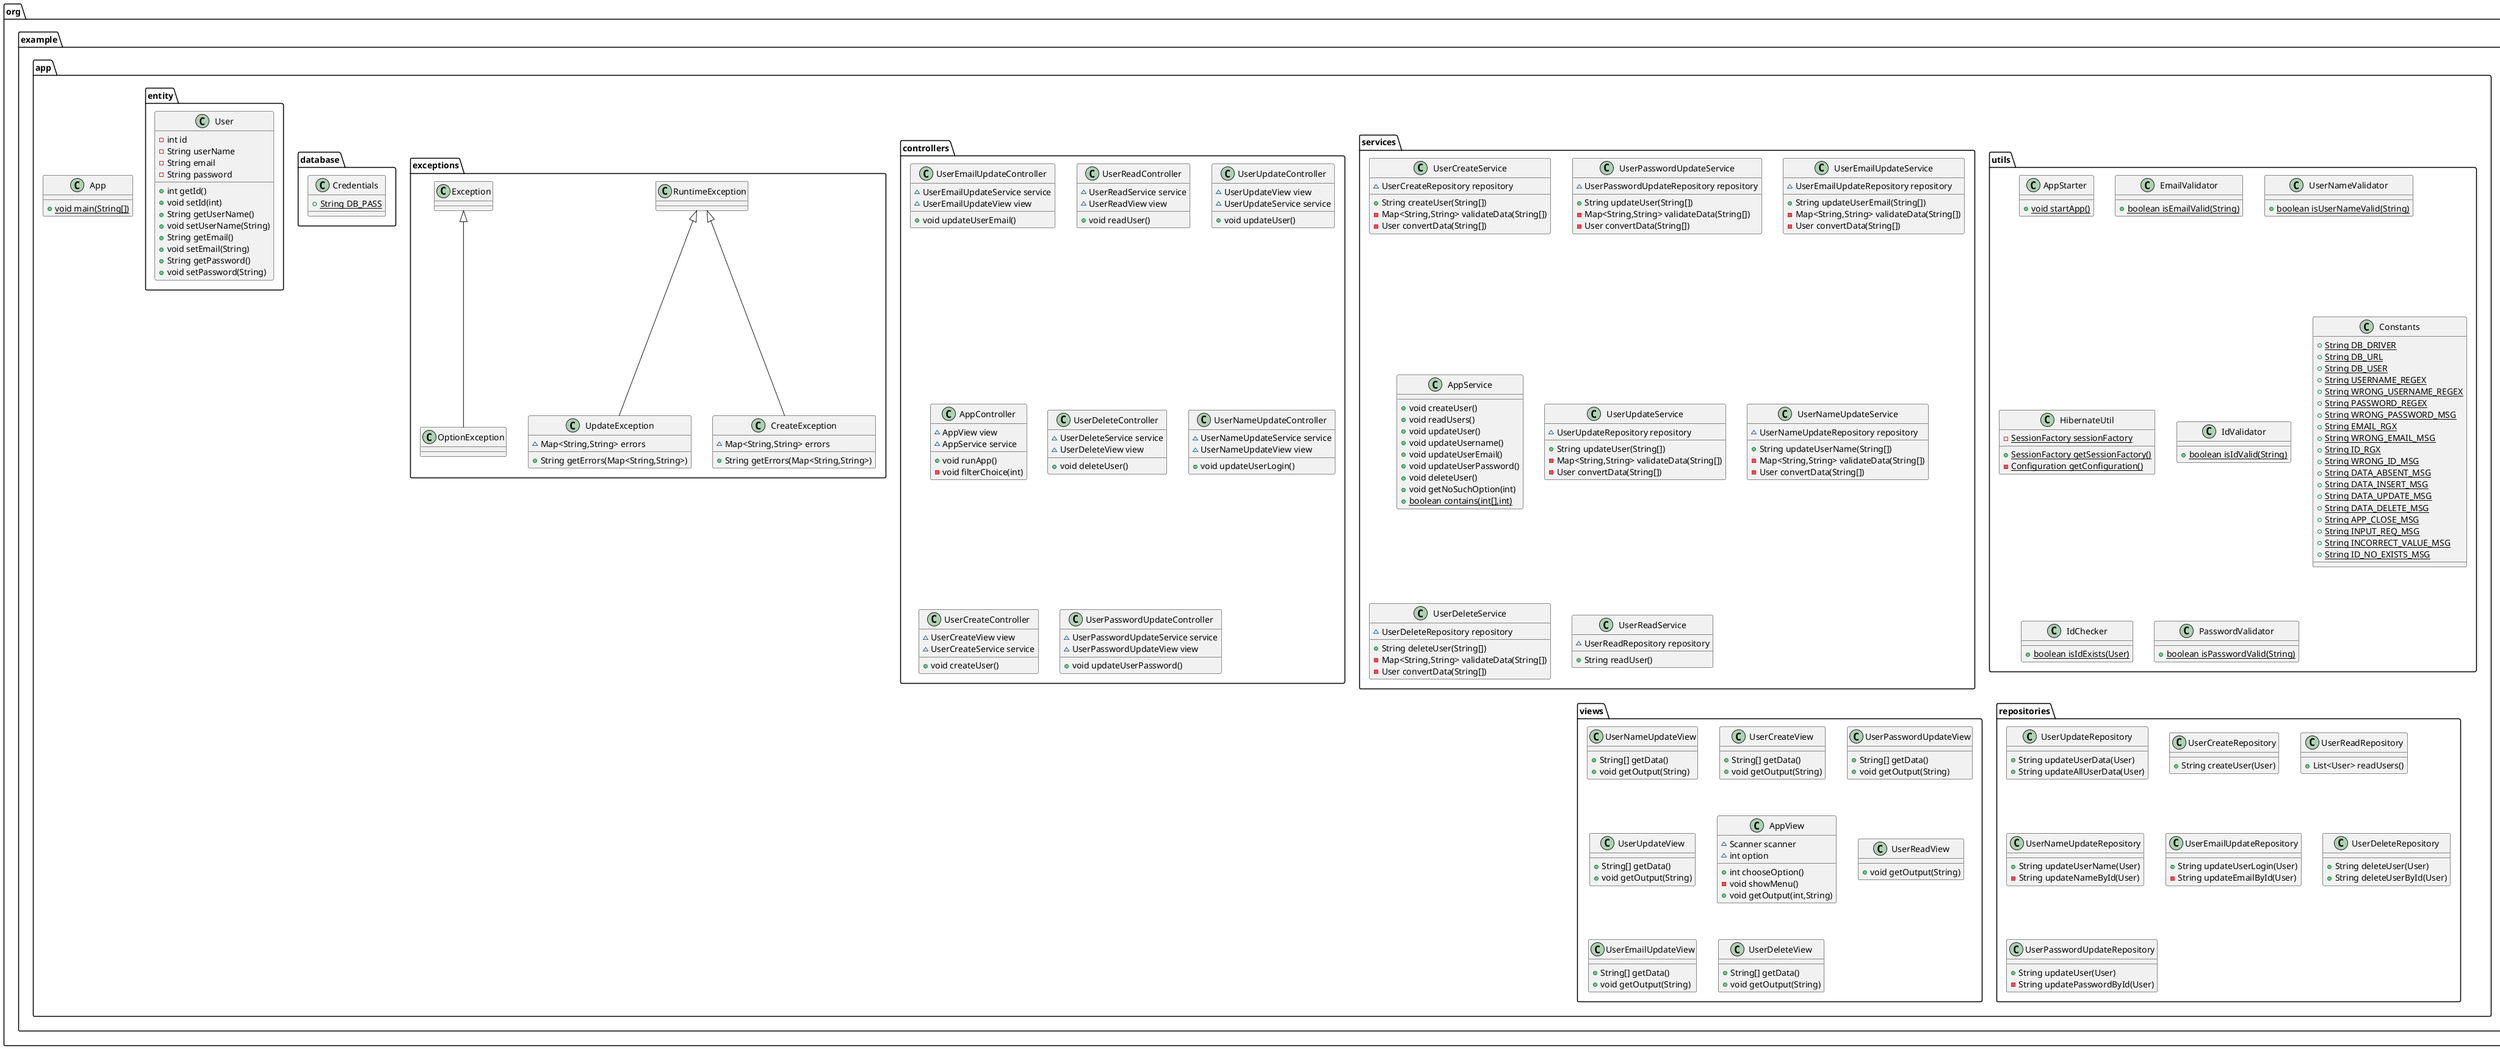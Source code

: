 @startuml
class org.example.app.utils.AppStarter {
+ {static} void startApp()
}
class org.example.app.services.UserCreateService {
~ UserCreateRepository repository
+ String createUser(String[])
- Map<String,String> validateData(String[])
- User convertData(String[])
}
class org.example.app.services.UserPasswordUpdateService {
~ UserPasswordUpdateRepository repository
+ String updateUser(String[])
- Map<String,String> validateData(String[])
- User convertData(String[])
}
class org.example.app.controllers.UserEmailUpdateController {
~ UserEmailUpdateService service
~ UserEmailUpdateView view
+ void updateUserEmail()
}
class org.example.app.services.UserEmailUpdateService {
~ UserEmailUpdateRepository repository
+ String updateUserEmail(String[])
- Map<String,String> validateData(String[])
- User convertData(String[])
}
class org.example.app.repositories.UserUpdateRepository {
+ String updateUserData(User)
+ String updateAllUserData(User)
}
class org.example.app.repositories.UserCreateRepository {
+ String createUser(User)
}
class org.example.app.views.UserNameUpdateView {
+ String[] getData()
+ void getOutput(String)
}
class org.example.app.exceptions.UpdateException {
~ Map<String,String> errors
+ String getErrors(Map<String,String>)
}
class org.example.app.controllers.UserReadController {
~ UserReadService service
~ UserReadView view
+ void readUser()
}
class org.example.app.utils.EmailValidator {
+ {static} boolean isEmailValid(String)
}
class org.example.app.repositories.UserReadRepository {
+ List<User> readUsers()
}
class org.example.app.views.UserCreateView {
+ String[] getData()
+ void getOutput(String)
}
class org.example.app.repositories.UserNameUpdateRepository {
+ String updateUserName(User)
- String updateNameById(User)
}
class org.example.app.services.AppService {
+ void createUser()
+ void readUsers()
+ void updateUser()
+ void updateUsername()
+ void updateUserEmail()
+ void updateUserPassword()
+ void deleteUser()
+ void getNoSuchOption(int)
+ {static} boolean contains(int[],int)
}
class org.example.app.views.UserPasswordUpdateView {
+ String[] getData()
+ void getOutput(String)
}
class org.example.app.controllers.UserUpdateController {
~ UserUpdateView view
~ UserUpdateService service
+ void updateUser()
}
class org.example.app.services.UserUpdateService {
~ UserUpdateRepository repository
+ String updateUser(String[])
- Map<String,String> validateData(String[])
- User convertData(String[])
}
class org.example.app.database.Credentials {
+ {static} String DB_PASS
}
class org.example.app.views.UserUpdateView {
+ String[] getData()
+ void getOutput(String)
}
class org.example.app.exceptions.OptionException {
}
class org.example.app.exceptions.CreateException {
~ Map<String,String> errors
+ String getErrors(Map<String,String>)
}
class org.example.app.entity.User {
- int id
- String userName
- String email
- String password
+ int getId()
+ void setId(int)
+ String getUserName()
+ void setUserName(String)
+ String getEmail()
+ void setEmail(String)
+ String getPassword()
+ void setPassword(String)
}
class org.example.app.views.AppView {
~ Scanner scanner
~ int option
+ int chooseOption()
- void showMenu()
+ void getOutput(int,String)
}
class org.example.app.repositories.UserEmailUpdateRepository {
+ String updateUserLogin(User)
- String updateEmailById(User)
}
class org.example.app.services.UserNameUpdateService {
~ UserNameUpdateRepository repository
+ String updateUserName(String[])
- Map<String,String> validateData(String[])
- User convertData(String[])
}
class org.example.app.repositories.UserDeleteRepository {
+ String deleteUser(User)
+ String deleteUserById(User)
}
class org.example.app.controllers.AppController {
~ AppView view
~ AppService service
+ void runApp()
- void filterChoice(int)
}
class org.example.app.utils.UserNameValidator {
+ {static} boolean isUserNameValid(String)
}
class org.example.app.views.UserReadView {
+ void getOutput(String)
}
class org.example.app.views.UserEmailUpdateView {
+ String[] getData()
+ void getOutput(String)
}
class org.example.app.repositories.UserPasswordUpdateRepository {
+ String updateUser(User)
- String updatePasswordById(User)
}
class org.example.app.controllers.UserDeleteController {
~ UserDeleteService service
~ UserDeleteView view
+ void deleteUser()
}
class org.example.app.utils.HibernateUtil {
- {static} SessionFactory sessionFactory
+ {static} SessionFactory getSessionFactory()
- {static} Configuration getConfiguration()
}
class org.example.app.services.UserDeleteService {
~ UserDeleteRepository repository
+ String deleteUser(String[])
- Map<String,String> validateData(String[])
- User convertData(String[])
}
class org.example.app.utils.IdValidator {
+ {static} boolean isIdValid(String)
}
class org.example.app.utils.Constants {
+ {static} String DB_DRIVER
+ {static} String DB_URL
+ {static} String DB_USER
+ {static} String USERNAME_REGEX
+ {static} String WRONG_USERNAME_REGEX
+ {static} String PASSWORD_REGEX
+ {static} String WRONG_PASSWORD_MSG
+ {static} String EMAIL_RGX
+ {static} String WRONG_EMAIL_MSG
+ {static} String ID_RGX
+ {static} String WRONG_ID_MSG
+ {static} String DATA_ABSENT_MSG
+ {static} String DATA_INSERT_MSG
+ {static} String DATA_UPDATE_MSG
+ {static} String DATA_DELETE_MSG
+ {static} String APP_CLOSE_MSG
+ {static} String INPUT_REQ_MSG
+ {static} String INCORRECT_VALUE_MSG
+ {static} String ID_NO_EXISTS_MSG
}
class org.example.app.services.UserReadService {
~ UserReadRepository repository
+ String readUser()
}
class org.example.app.App {
+ {static} void main(String[])
}
class org.example.app.controllers.UserNameUpdateController {
~ UserNameUpdateService service
~ UserNameUpdateView view
+ void updateUserLogin()
}
class org.example.app.controllers.UserCreateController {
~ UserCreateView view
~ UserCreateService service
+ void createUser()
}
class org.example.app.controllers.UserPasswordUpdateController {
~ UserPasswordUpdateService service
~ UserPasswordUpdateView view
+ void updateUserPassword()
}
class org.example.app.utils.IdChecker {
+ {static} boolean isIdExists(User)
}
class org.example.app.utils.PasswordValidator {
+ {static} boolean isPasswordValid(String)
}
class org.example.app.views.UserDeleteView {
+ String[] getData()
+ void getOutput(String)
}


org.example.app.exceptions.RuntimeException <|-- org.example.app.exceptions.UpdateException
org.example.app.exceptions.Exception <|-- org.example.app.exceptions.OptionException
org.example.app.exceptions.RuntimeException <|-- org.example.app.exceptions.CreateException
@enduml